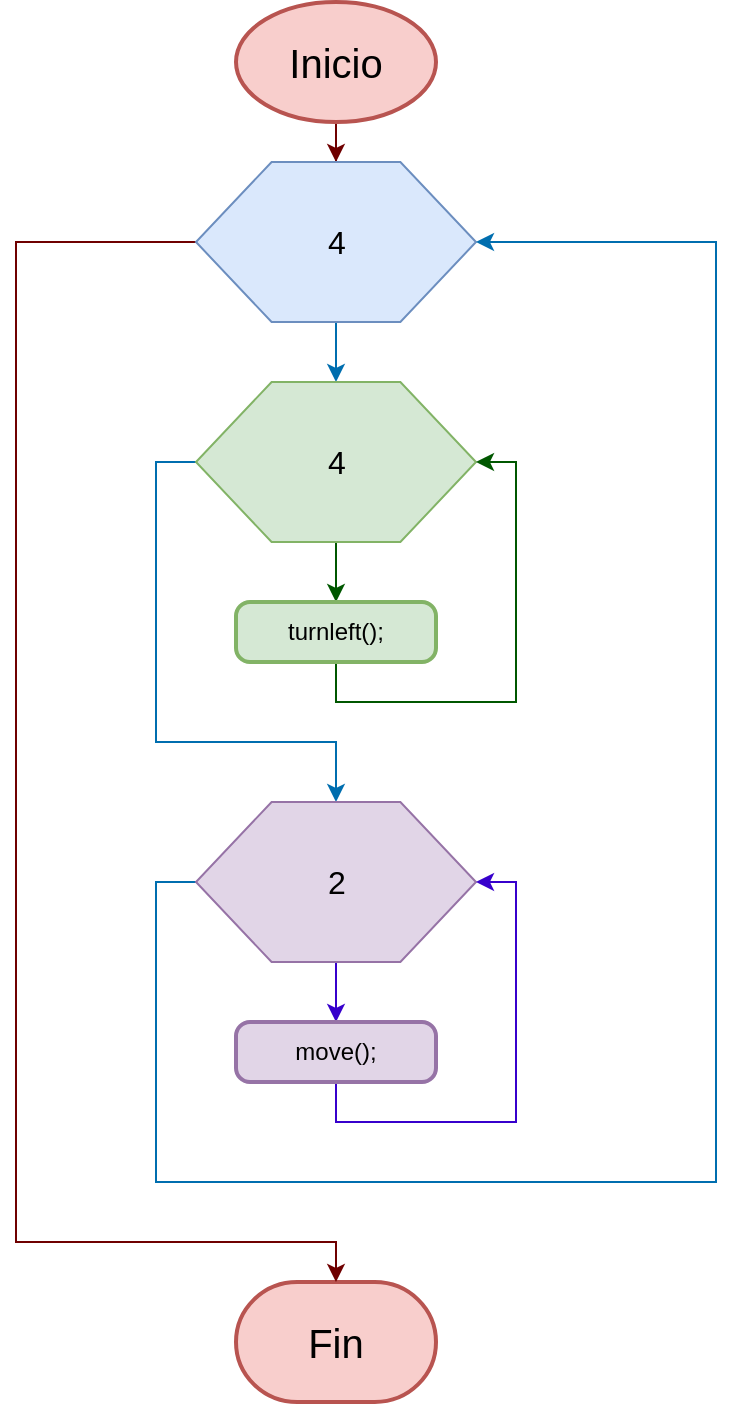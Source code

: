 <mxfile version="22.0.4" type="github">
  <diagram name="Página-1" id="9G-s0WWsQ_Jq_iobijrn">
    <mxGraphModel dx="1257" dy="1779" grid="1" gridSize="10" guides="1" tooltips="1" connect="1" arrows="1" fold="1" page="1" pageScale="1" pageWidth="827" pageHeight="1169" math="0" shadow="0">
      <root>
        <mxCell id="0" />
        <mxCell id="1" parent="0" />
        <mxCell id="B91-pMrZ9MWmzVXuQZUM-7" style="edgeStyle=orthogonalEdgeStyle;rounded=0;orthogonalLoop=1;jettySize=auto;html=1;exitX=0.5;exitY=1;exitDx=0;exitDy=0;exitPerimeter=0;fillColor=#a20025;strokeColor=#6F0000;" parent="1" source="B91-pMrZ9MWmzVXuQZUM-1" target="B91-pMrZ9MWmzVXuQZUM-3" edge="1">
          <mxGeometry relative="1" as="geometry" />
        </mxCell>
        <mxCell id="B91-pMrZ9MWmzVXuQZUM-1" value="&lt;font style=&quot;font-size: 20px;&quot;&gt;Inicio&lt;/font&gt;" style="strokeWidth=2;html=1;shape=mxgraph.flowchart.start_1;whiteSpace=wrap;fillColor=#f8cecc;strokeColor=#b85450;" parent="1" vertex="1">
          <mxGeometry x="360" y="-380" width="100" height="60" as="geometry" />
        </mxCell>
        <mxCell id="B91-pMrZ9MWmzVXuQZUM-2" value="&lt;font style=&quot;font-size: 20px;&quot;&gt;Fin&lt;/font&gt;" style="strokeWidth=2;html=1;shape=mxgraph.flowchart.terminator;whiteSpace=wrap;fillColor=#f8cecc;strokeColor=#b85450;" parent="1" vertex="1">
          <mxGeometry x="360" y="260" width="100" height="60" as="geometry" />
        </mxCell>
        <mxCell id="9ioI8cUR-ev_VKx_Q7T3-19" style="edgeStyle=orthogonalEdgeStyle;rounded=0;orthogonalLoop=1;jettySize=auto;html=1;fillColor=#a20025;strokeColor=#6F0000;" edge="1" parent="1" source="B91-pMrZ9MWmzVXuQZUM-3" target="B91-pMrZ9MWmzVXuQZUM-2">
          <mxGeometry relative="1" as="geometry">
            <Array as="points">
              <mxPoint x="250" y="-260" />
              <mxPoint x="250" y="240" />
              <mxPoint x="410" y="240" />
            </Array>
          </mxGeometry>
        </mxCell>
        <mxCell id="9ioI8cUR-ev_VKx_Q7T3-22" style="edgeStyle=orthogonalEdgeStyle;rounded=0;orthogonalLoop=1;jettySize=auto;html=1;exitX=0.5;exitY=1;exitDx=0;exitDy=0;fillColor=#1ba1e2;strokeColor=#006EAF;" edge="1" parent="1" source="B91-pMrZ9MWmzVXuQZUM-3" target="B91-pMrZ9MWmzVXuQZUM-6">
          <mxGeometry relative="1" as="geometry" />
        </mxCell>
        <mxCell id="B91-pMrZ9MWmzVXuQZUM-3" value="&lt;font style=&quot;font-size: 16px;&quot;&gt;4&lt;/font&gt;" style="verticalLabelPosition=middle;verticalAlign=middle;html=1;shape=hexagon;perimeter=hexagonPerimeter2;arcSize=6;size=0.27;labelPosition=center;align=center;fillColor=#dae8fc;strokeColor=#6c8ebf;" parent="1" vertex="1">
          <mxGeometry x="340" y="-300" width="140" height="80" as="geometry" />
        </mxCell>
        <mxCell id="9ioI8cUR-ev_VKx_Q7T3-28" style="edgeStyle=orthogonalEdgeStyle;rounded=0;orthogonalLoop=1;jettySize=auto;html=1;fillColor=#008a00;strokeColor=#005700;" edge="1" parent="1" source="B91-pMrZ9MWmzVXuQZUM-6" target="9ioI8cUR-ev_VKx_Q7T3-27">
          <mxGeometry relative="1" as="geometry" />
        </mxCell>
        <mxCell id="9ioI8cUR-ev_VKx_Q7T3-31" style="edgeStyle=orthogonalEdgeStyle;rounded=0;orthogonalLoop=1;jettySize=auto;html=1;exitX=0;exitY=0.5;exitDx=0;exitDy=0;entryX=0.5;entryY=0;entryDx=0;entryDy=0;fillColor=#1ba1e2;strokeColor=#006EAF;" edge="1" parent="1" source="B91-pMrZ9MWmzVXuQZUM-6">
          <mxGeometry relative="1" as="geometry">
            <mxPoint x="410" y="20" as="targetPoint" />
            <Array as="points">
              <mxPoint x="320" y="-150" />
              <mxPoint x="320" y="-10" />
              <mxPoint x="410" y="-10" />
            </Array>
          </mxGeometry>
        </mxCell>
        <mxCell id="B91-pMrZ9MWmzVXuQZUM-6" value="4" style="verticalLabelPosition=middle;verticalAlign=middle;html=1;shape=hexagon;perimeter=hexagonPerimeter2;arcSize=6;size=0.27;labelPosition=center;align=center;fillColor=#d5e8d4;strokeColor=#82b366;fontSize=16;" parent="1" vertex="1">
          <mxGeometry x="340" y="-190" width="140" height="80" as="geometry" />
        </mxCell>
        <mxCell id="9ioI8cUR-ev_VKx_Q7T3-30" style="edgeStyle=orthogonalEdgeStyle;rounded=0;orthogonalLoop=1;jettySize=auto;html=1;exitX=0.5;exitY=1;exitDx=0;exitDy=0;entryX=1;entryY=0.5;entryDx=0;entryDy=0;fillColor=#008a00;strokeColor=#005700;" edge="1" parent="1" source="9ioI8cUR-ev_VKx_Q7T3-27" target="B91-pMrZ9MWmzVXuQZUM-6">
          <mxGeometry relative="1" as="geometry">
            <Array as="points">
              <mxPoint x="410" y="-30" />
              <mxPoint x="500" y="-30" />
              <mxPoint x="500" y="-150" />
            </Array>
          </mxGeometry>
        </mxCell>
        <mxCell id="9ioI8cUR-ev_VKx_Q7T3-27" value="turnleft();" style="rounded=1;whiteSpace=wrap;html=1;absoluteArcSize=1;arcSize=14;strokeWidth=2;fillColor=#d5e8d4;strokeColor=#82b366;fontSize=12;" vertex="1" parent="1">
          <mxGeometry x="360" y="-80" width="100" height="30" as="geometry" />
        </mxCell>
        <mxCell id="9ioI8cUR-ev_VKx_Q7T3-37" style="edgeStyle=orthogonalEdgeStyle;rounded=0;orthogonalLoop=1;jettySize=auto;html=1;fillColor=#6a00ff;strokeColor=#3700CC;" edge="1" parent="1" source="9ioI8cUR-ev_VKx_Q7T3-39" target="9ioI8cUR-ev_VKx_Q7T3-41">
          <mxGeometry relative="1" as="geometry">
            <Array as="points">
              <mxPoint x="410" y="110" />
              <mxPoint x="410" y="110" />
            </Array>
          </mxGeometry>
        </mxCell>
        <mxCell id="9ioI8cUR-ev_VKx_Q7T3-42" style="edgeStyle=orthogonalEdgeStyle;rounded=0;orthogonalLoop=1;jettySize=auto;html=1;exitX=0;exitY=0.5;exitDx=0;exitDy=0;entryX=1;entryY=0.5;entryDx=0;entryDy=0;fillColor=#1ba1e2;strokeColor=#006EAF;" edge="1" parent="1" source="9ioI8cUR-ev_VKx_Q7T3-39" target="B91-pMrZ9MWmzVXuQZUM-3">
          <mxGeometry relative="1" as="geometry">
            <Array as="points">
              <mxPoint x="320" y="60" />
              <mxPoint x="320" y="210" />
              <mxPoint x="600" y="210" />
              <mxPoint x="600" y="-260" />
            </Array>
          </mxGeometry>
        </mxCell>
        <mxCell id="9ioI8cUR-ev_VKx_Q7T3-39" value="2" style="verticalLabelPosition=middle;verticalAlign=middle;html=1;shape=hexagon;perimeter=hexagonPerimeter2;arcSize=6;size=0.27;labelPosition=center;align=center;fillColor=#e1d5e7;strokeColor=#9673a6;fontSize=16;" vertex="1" parent="1">
          <mxGeometry x="340" y="20" width="140" height="80" as="geometry" />
        </mxCell>
        <mxCell id="9ioI8cUR-ev_VKx_Q7T3-40" style="edgeStyle=orthogonalEdgeStyle;rounded=0;orthogonalLoop=1;jettySize=auto;html=1;exitX=0.5;exitY=1;exitDx=0;exitDy=0;entryX=1;entryY=0.5;entryDx=0;entryDy=0;fillColor=#6a00ff;strokeColor=#3700CC;" edge="1" parent="1" source="9ioI8cUR-ev_VKx_Q7T3-41" target="9ioI8cUR-ev_VKx_Q7T3-39">
          <mxGeometry relative="1" as="geometry">
            <Array as="points">
              <mxPoint x="410" y="180" />
              <mxPoint x="500" y="180" />
              <mxPoint x="500" y="60" />
            </Array>
          </mxGeometry>
        </mxCell>
        <mxCell id="9ioI8cUR-ev_VKx_Q7T3-41" value="move();" style="rounded=1;whiteSpace=wrap;html=1;absoluteArcSize=1;arcSize=14;strokeWidth=2;fillColor=#e1d5e7;strokeColor=#9673a6;" vertex="1" parent="1">
          <mxGeometry x="360" y="130" width="100" height="30" as="geometry" />
        </mxCell>
      </root>
    </mxGraphModel>
  </diagram>
</mxfile>
